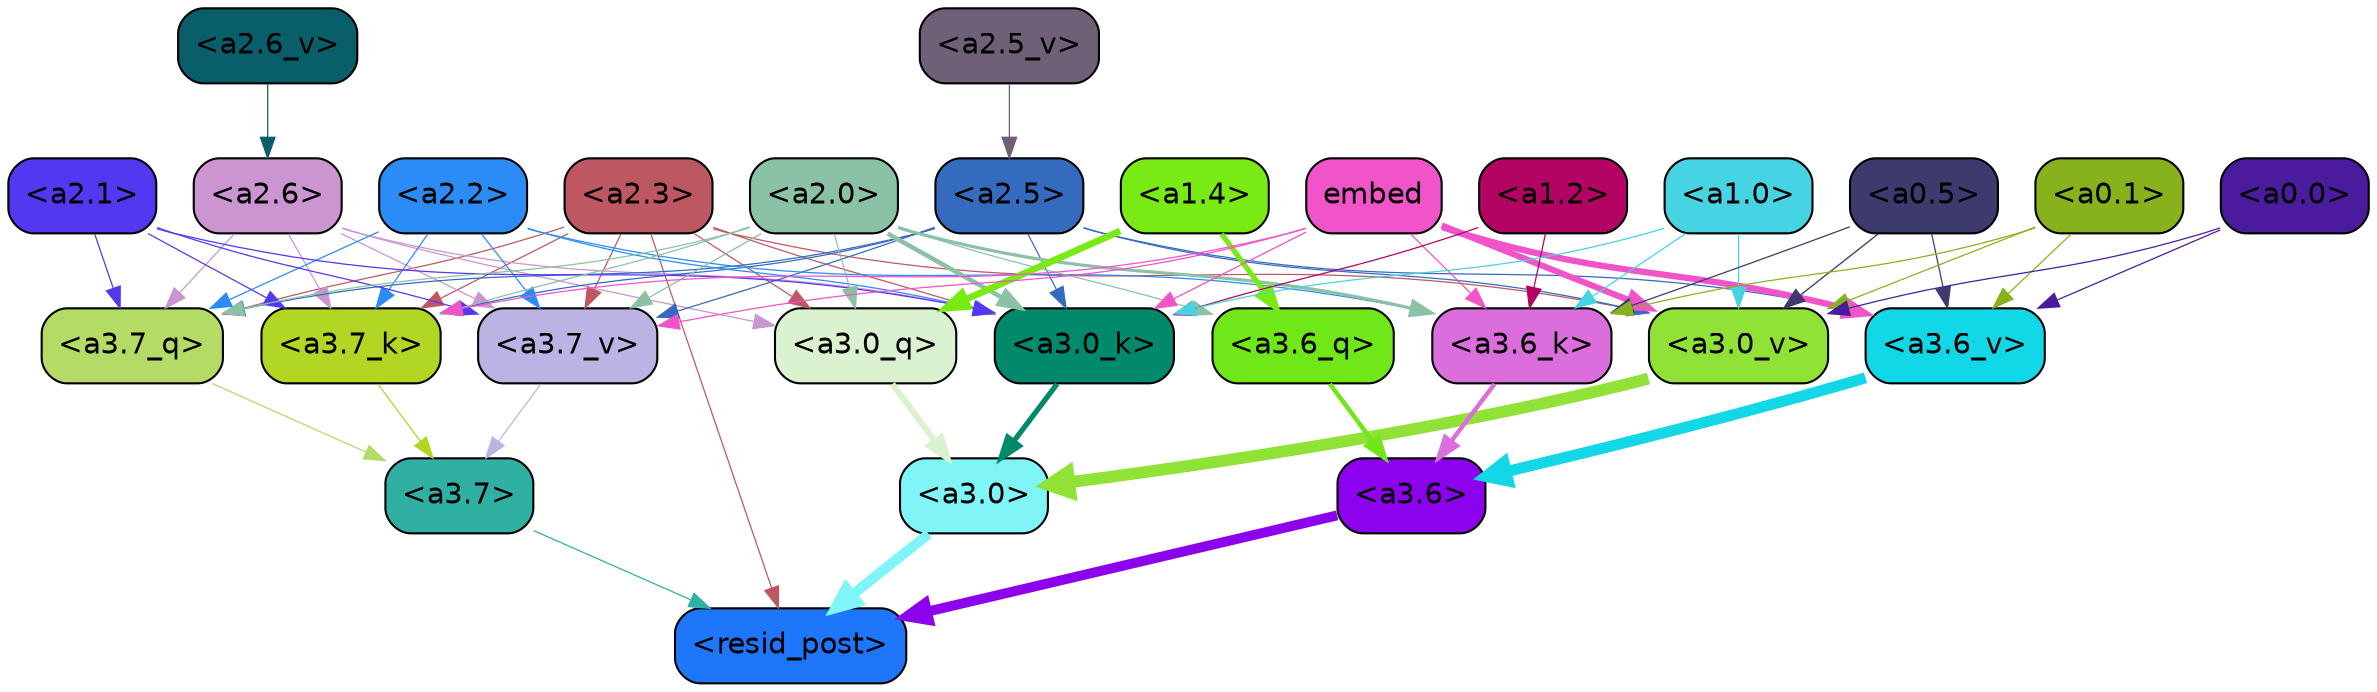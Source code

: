 strict digraph "" {
	graph [bgcolor=transparent,
		layout=dot,
		overlap=false,
		splines=true
	];
	"<a3.7>"	[color=black,
		fillcolor="#30b0a2",
		fontname=Helvetica,
		shape=box,
		style="filled, rounded"];
	"<resid_post>"	[color=black,
		fillcolor="#1e76fb",
		fontname=Helvetica,
		shape=box,
		style="filled, rounded"];
	"<a3.7>" -> "<resid_post>"	[color="#30b0a2",
		penwidth=0.6];
	"<a3.6>"	[color=black,
		fillcolor="#8d02ec",
		fontname=Helvetica,
		shape=box,
		style="filled, rounded"];
	"<a3.6>" -> "<resid_post>"	[color="#8d02ec",
		penwidth=4.753257989883423];
	"<a3.0>"	[color=black,
		fillcolor="#7ff5f8",
		fontname=Helvetica,
		shape=box,
		style="filled, rounded"];
	"<a3.0>" -> "<resid_post>"	[color="#7ff5f8",
		penwidth=4.90053927898407];
	"<a2.3>"	[color=black,
		fillcolor="#bd5863",
		fontname=Helvetica,
		shape=box,
		style="filled, rounded"];
	"<a2.3>" -> "<resid_post>"	[color="#bd5863",
		penwidth=0.6];
	"<a3.7_q>"	[color=black,
		fillcolor="#b4db66",
		fontname=Helvetica,
		shape=box,
		style="filled, rounded"];
	"<a2.3>" -> "<a3.7_q>"	[color="#bd5863",
		penwidth=0.6];
	"<a3.0_q>"	[color=black,
		fillcolor="#daf2cf",
		fontname=Helvetica,
		shape=box,
		style="filled, rounded"];
	"<a2.3>" -> "<a3.0_q>"	[color="#bd5863",
		penwidth=0.6];
	"<a3.7_k>"	[color=black,
		fillcolor="#b1d623",
		fontname=Helvetica,
		shape=box,
		style="filled, rounded"];
	"<a2.3>" -> "<a3.7_k>"	[color="#bd5863",
		penwidth=0.6];
	"<a3.0_k>"	[color=black,
		fillcolor="#01896b",
		fontname=Helvetica,
		shape=box,
		style="filled, rounded"];
	"<a2.3>" -> "<a3.0_k>"	[color="#bd5863",
		penwidth=0.6];
	"<a3.7_v>"	[color=black,
		fillcolor="#bcb2e3",
		fontname=Helvetica,
		shape=box,
		style="filled, rounded"];
	"<a2.3>" -> "<a3.7_v>"	[color="#bd5863",
		penwidth=0.6];
	"<a3.0_v>"	[color=black,
		fillcolor="#90e237",
		fontname=Helvetica,
		shape=box,
		style="filled, rounded"];
	"<a2.3>" -> "<a3.0_v>"	[color="#bd5863",
		penwidth=0.6];
	"<a3.7_q>" -> "<a3.7>"	[color="#b4db66",
		penwidth=0.6];
	"<a3.6_q>"	[color=black,
		fillcolor="#70e718",
		fontname=Helvetica,
		shape=box,
		style="filled, rounded"];
	"<a3.6_q>" -> "<a3.6>"	[color="#70e718",
		penwidth=2.160832464694977];
	"<a3.0_q>" -> "<a3.0>"	[color="#daf2cf",
		penwidth=2.870753765106201];
	"<a3.7_k>" -> "<a3.7>"	[color="#b1d623",
		penwidth=0.6];
	"<a3.6_k>"	[color=black,
		fillcolor="#db6edc",
		fontname=Helvetica,
		shape=box,
		style="filled, rounded"];
	"<a3.6_k>" -> "<a3.6>"	[color="#db6edc",
		penwidth=2.13908451795578];
	"<a3.0_k>" -> "<a3.0>"	[color="#01896b",
		penwidth=2.520303964614868];
	"<a3.7_v>" -> "<a3.7>"	[color="#bcb2e3",
		penwidth=0.6];
	"<a3.6_v>"	[color=black,
		fillcolor="#12d7e6",
		fontname=Helvetica,
		shape=box,
		style="filled, rounded"];
	"<a3.6_v>" -> "<a3.6>"	[color="#12d7e6",
		penwidth=5.297133803367615];
	"<a3.0_v>" -> "<a3.0>"	[color="#90e237",
		penwidth=5.680712580680847];
	"<a2.6>"	[color=black,
		fillcolor="#ca95d1",
		fontname=Helvetica,
		shape=box,
		style="filled, rounded"];
	"<a2.6>" -> "<a3.7_q>"	[color="#ca95d1",
		penwidth=0.6];
	"<a2.6>" -> "<a3.0_q>"	[color="#ca95d1",
		penwidth=0.6];
	"<a2.6>" -> "<a3.7_k>"	[color="#ca95d1",
		penwidth=0.6];
	"<a2.6>" -> "<a3.0_k>"	[color="#ca95d1",
		penwidth=0.6];
	"<a2.6>" -> "<a3.7_v>"	[color="#ca95d1",
		penwidth=0.6];
	"<a2.5>"	[color=black,
		fillcolor="#356bbf",
		fontname=Helvetica,
		shape=box,
		style="filled, rounded"];
	"<a2.5>" -> "<a3.7_q>"	[color="#356bbf",
		penwidth=0.6];
	"<a2.5>" -> "<a3.7_k>"	[color="#356bbf",
		penwidth=0.6];
	"<a2.5>" -> "<a3.0_k>"	[color="#356bbf",
		penwidth=0.6];
	"<a2.5>" -> "<a3.7_v>"	[color="#356bbf",
		penwidth=0.6];
	"<a2.5>" -> "<a3.6_v>"	[color="#356bbf",
		penwidth=0.6];
	"<a2.5>" -> "<a3.0_v>"	[color="#356bbf",
		penwidth=0.6];
	"<a2.2>"	[color=black,
		fillcolor="#2c8cf5",
		fontname=Helvetica,
		shape=box,
		style="filled, rounded"];
	"<a2.2>" -> "<a3.7_q>"	[color="#2c8cf5",
		penwidth=0.6];
	"<a2.2>" -> "<a3.7_k>"	[color="#2c8cf5",
		penwidth=0.6];
	"<a2.2>" -> "<a3.6_k>"	[color="#2c8cf5",
		penwidth=0.6];
	"<a2.2>" -> "<a3.0_k>"	[color="#2c8cf5",
		penwidth=0.6];
	"<a2.2>" -> "<a3.7_v>"	[color="#2c8cf5",
		penwidth=0.6];
	"<a2.1>"	[color=black,
		fillcolor="#5338f2",
		fontname=Helvetica,
		shape=box,
		style="filled, rounded"];
	"<a2.1>" -> "<a3.7_q>"	[color="#5338f2",
		penwidth=0.6];
	"<a2.1>" -> "<a3.7_k>"	[color="#5338f2",
		penwidth=0.6];
	"<a2.1>" -> "<a3.0_k>"	[color="#5338f2",
		penwidth=0.6];
	"<a2.1>" -> "<a3.7_v>"	[color="#5338f2",
		penwidth=0.6];
	"<a2.0>"	[color=black,
		fillcolor="#8bc2a6",
		fontname=Helvetica,
		shape=box,
		style="filled, rounded"];
	"<a2.0>" -> "<a3.7_q>"	[color="#8bc2a6",
		penwidth=0.6];
	"<a2.0>" -> "<a3.6_q>"	[color="#8bc2a6",
		penwidth=0.6];
	"<a2.0>" -> "<a3.0_q>"	[color="#8bc2a6",
		penwidth=0.6];
	"<a2.0>" -> "<a3.7_k>"	[color="#8bc2a6",
		penwidth=0.6];
	"<a2.0>" -> "<a3.6_k>"	[color="#8bc2a6",
		penwidth=1.5348684191703796];
	"<a2.0>" -> "<a3.0_k>"	[color="#8bc2a6",
		penwidth=2.172017753124237];
	"<a2.0>" -> "<a3.7_v>"	[color="#8bc2a6",
		penwidth=0.6];
	"<a1.4>"	[color=black,
		fillcolor="#79ea13",
		fontname=Helvetica,
		shape=box,
		style="filled, rounded"];
	"<a1.4>" -> "<a3.6_q>"	[color="#79ea13",
		penwidth=2.532623291015625];
	"<a1.4>" -> "<a3.0_q>"	[color="#79ea13",
		penwidth=3.2595192790031433];
	embed	[color=black,
		fillcolor="#f153c9",
		fontname=Helvetica,
		shape=box,
		style="filled, rounded"];
	embed -> "<a3.7_k>"	[color="#f153c9",
		penwidth=0.6];
	embed -> "<a3.6_k>"	[color="#f153c9",
		penwidth=0.6];
	embed -> "<a3.0_k>"	[color="#f153c9",
		penwidth=0.6117386221885681];
	embed -> "<a3.7_v>"	[color="#f153c9",
		penwidth=0.6];
	embed -> "<a3.6_v>"	[color="#f153c9",
		penwidth=3.0186105966567993];
	embed -> "<a3.0_v>"	[color="#f153c9",
		penwidth=2.969020187854767];
	"<a1.2>"	[color=black,
		fillcolor="#b30463",
		fontname=Helvetica,
		shape=box,
		style="filled, rounded"];
	"<a1.2>" -> "<a3.6_k>"	[color="#b30463",
		penwidth=0.6];
	"<a1.2>" -> "<a3.0_k>"	[color="#b30463",
		penwidth=0.6];
	"<a1.0>"	[color=black,
		fillcolor="#46d4e2",
		fontname=Helvetica,
		shape=box,
		style="filled, rounded"];
	"<a1.0>" -> "<a3.6_k>"	[color="#46d4e2",
		penwidth=0.6];
	"<a1.0>" -> "<a3.0_k>"	[color="#46d4e2",
		penwidth=0.6];
	"<a1.0>" -> "<a3.0_v>"	[color="#46d4e2",
		penwidth=0.6];
	"<a0.5>"	[color=black,
		fillcolor="#3d3a6d",
		fontname=Helvetica,
		shape=box,
		style="filled, rounded"];
	"<a0.5>" -> "<a3.6_k>"	[color="#3d3a6d",
		penwidth=0.6];
	"<a0.5>" -> "<a3.6_v>"	[color="#3d3a6d",
		penwidth=0.6];
	"<a0.5>" -> "<a3.0_v>"	[color="#3d3a6d",
		penwidth=0.6409564018249512];
	"<a0.1>"	[color=black,
		fillcolor="#88b21c",
		fontname=Helvetica,
		shape=box,
		style="filled, rounded"];
	"<a0.1>" -> "<a3.6_k>"	[color="#88b21c",
		penwidth=0.6];
	"<a0.1>" -> "<a3.6_v>"	[color="#88b21c",
		penwidth=0.6];
	"<a0.1>" -> "<a3.0_v>"	[color="#88b21c",
		penwidth=0.6];
	"<a0.0>"	[color=black,
		fillcolor="#4a1c9d",
		fontname=Helvetica,
		shape=box,
		style="filled, rounded"];
	"<a0.0>" -> "<a3.6_v>"	[color="#4a1c9d",
		penwidth=0.6];
	"<a0.0>" -> "<a3.0_v>"	[color="#4a1c9d",
		penwidth=0.6];
	"<a2.6_v>"	[color=black,
		fillcolor="#095f69",
		fontname=Helvetica,
		shape=box,
		style="filled, rounded"];
	"<a2.6_v>" -> "<a2.6>"	[color="#095f69",
		penwidth=0.6];
	"<a2.5_v>"	[color=black,
		fillcolor="#6f6077",
		fontname=Helvetica,
		shape=box,
		style="filled, rounded"];
	"<a2.5_v>" -> "<a2.5>"	[color="#6f6077",
		penwidth=0.6];
}

